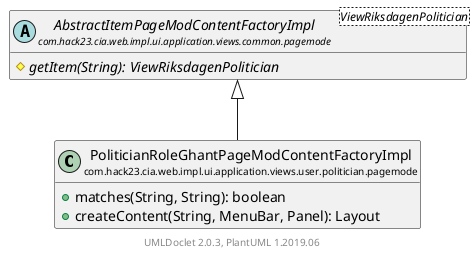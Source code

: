 @startuml
    set namespaceSeparator none
    hide empty fields
    hide empty methods

    class "<size:14>PoliticianRoleGhantPageModContentFactoryImpl\n<size:10>com.hack23.cia.web.impl.ui.application.views.user.politician.pagemode" as com.hack23.cia.web.impl.ui.application.views.user.politician.pagemode.PoliticianRoleGhantPageModContentFactoryImpl [[PoliticianRoleGhantPageModContentFactoryImpl.html]] {
        +matches(String, String): boolean
        +createContent(String, MenuBar, Panel): Layout
    }

    abstract class "<size:14>AbstractItemPageModContentFactoryImpl\n<size:10>com.hack23.cia.web.impl.ui.application.views.common.pagemode" as com.hack23.cia.web.impl.ui.application.views.common.pagemode.AbstractItemPageModContentFactoryImpl<ViewRiksdagenPolitician> [[../../../common/pagemode/AbstractItemPageModContentFactoryImpl.html]] {
        {abstract} #getItem(String): ViewRiksdagenPolitician
    }

    com.hack23.cia.web.impl.ui.application.views.common.pagemode.AbstractItemPageModContentFactoryImpl <|-- com.hack23.cia.web.impl.ui.application.views.user.politician.pagemode.PoliticianRoleGhantPageModContentFactoryImpl

    center footer UMLDoclet 2.0.3, PlantUML 1.2019.06
@enduml
